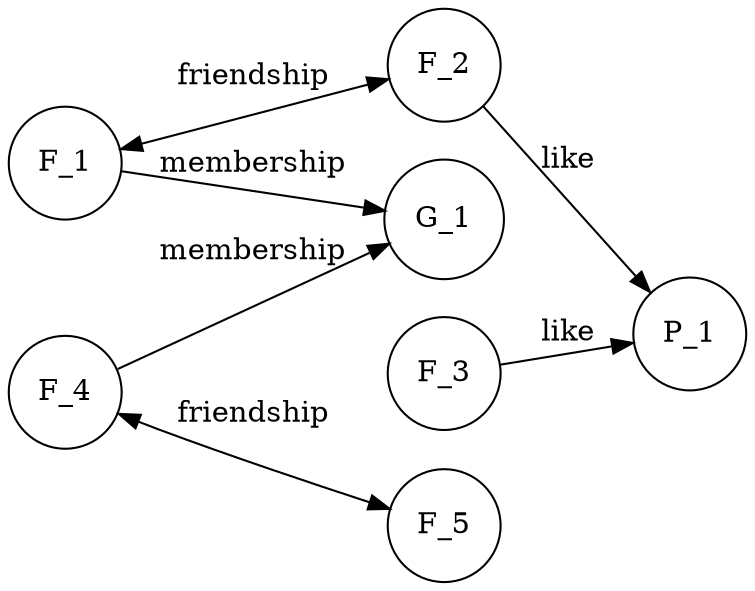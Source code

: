 digraph finite_state_machine {
	rankdir=LR;
	size="8,5"
	node [shape = circle]; 
	F_1 -> F_2 [dir=both label = "friendship" ];
	F_2 -> P_1 [ label = "like" ];
	F_3 -> P_1 [ label = "like" ];
	F_4 -> F_5 [ dir=both label = "friendship" ];
	F_1 -> G_1 [ label = "membership" ];
	F_4 -> G_1 [ label = "membership" ];
}
